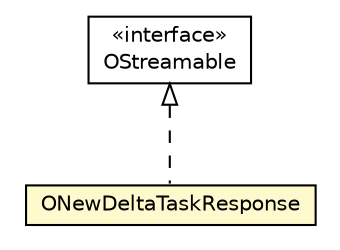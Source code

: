 #!/usr/local/bin/dot
#
# Class diagram 
# Generated by UMLGraph version R5_6-24-gf6e263 (http://www.umlgraph.org/)
#

digraph G {
	edge [fontname="Helvetica",fontsize=10,labelfontname="Helvetica",labelfontsize=10];
	node [fontname="Helvetica",fontsize=10,shape=plaintext];
	nodesep=0.25;
	ranksep=0.5;
	// com.orientechnologies.orient.core.serialization.OStreamable
	c4892229 [label=<<table title="com.orientechnologies.orient.core.serialization.OStreamable" border="0" cellborder="1" cellspacing="0" cellpadding="2" port="p" href="../../../../core/serialization/OStreamable.html">
		<tr><td><table border="0" cellspacing="0" cellpadding="1">
<tr><td align="center" balign="center"> &#171;interface&#187; </td></tr>
<tr><td align="center" balign="center"> OStreamable </td></tr>
		</table></td></tr>
		</table>>, URL="../../../../core/serialization/OStreamable.html", fontname="Helvetica", fontcolor="black", fontsize=10.0];
	// com.orientechnologies.orient.server.distributed.impl.task.ONewDeltaTaskResponse
	c4893500 [label=<<table title="com.orientechnologies.orient.server.distributed.impl.task.ONewDeltaTaskResponse" border="0" cellborder="1" cellspacing="0" cellpadding="2" port="p" bgcolor="lemonChiffon" href="./ONewDeltaTaskResponse.html">
		<tr><td><table border="0" cellspacing="0" cellpadding="1">
<tr><td align="center" balign="center"> ONewDeltaTaskResponse </td></tr>
		</table></td></tr>
		</table>>, URL="./ONewDeltaTaskResponse.html", fontname="Helvetica", fontcolor="black", fontsize=10.0];
	//com.orientechnologies.orient.server.distributed.impl.task.ONewDeltaTaskResponse implements com.orientechnologies.orient.core.serialization.OStreamable
	c4892229:p -> c4893500:p [dir=back,arrowtail=empty,style=dashed];
}

